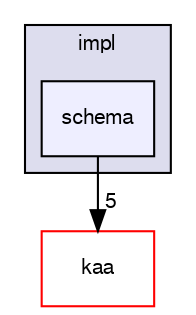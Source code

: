 digraph "/var/lib/jenkins/workspace/kaa_public/client/client-multi/client-cpp/test/impl/schema" {
  bgcolor=transparent;
  compound=true
  node [ fontsize="10", fontname="FreeSans"];
  edge [ labelfontsize="10", labelfontname="FreeSans"];
  subgraph clusterdir_ff2caeafc86dbd8f71660fce361ff46c {
    graph [ bgcolor="#ddddee", pencolor="black", label="impl" fontname="FreeSans", fontsize="10", URL="dir_ff2caeafc86dbd8f71660fce361ff46c.html"]
  dir_e9ab60d0da38fe27433f67898bf96690 [shape=box, label="schema", style="filled", fillcolor="#eeeeff", pencolor="black", URL="dir_e9ab60d0da38fe27433f67898bf96690.html"];
  }
  dir_1ac78b1500c3fd9a977bacb448b54d1a [shape=box label="kaa" color="red" URL="dir_1ac78b1500c3fd9a977bacb448b54d1a.html"];
  dir_e9ab60d0da38fe27433f67898bf96690->dir_1ac78b1500c3fd9a977bacb448b54d1a [headlabel="5", labeldistance=1.5 headhref="dir_000087_000040.html"];
}
